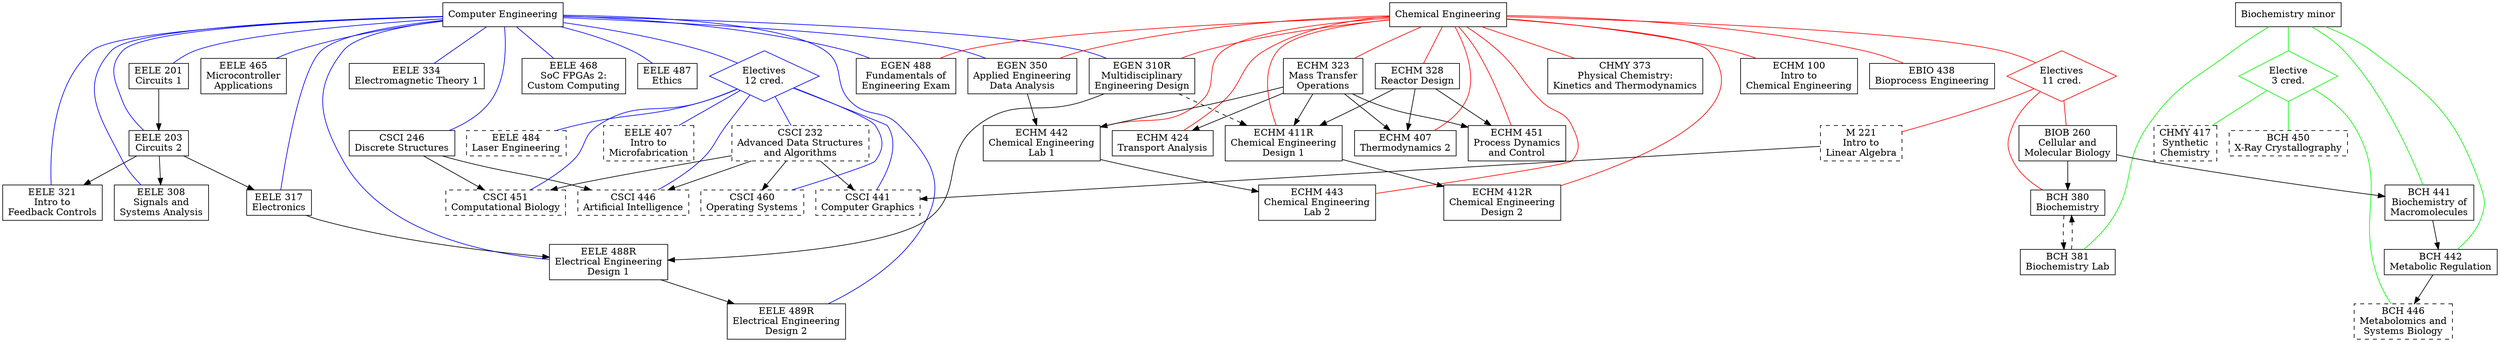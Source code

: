 digraph future {

    {node [shape=box];
    {rank=same;
        "Computer Engineering" ->
        "Chemical Engineering" ->
        "Biochemistry minor"
	[arrowhead=none,color=invis];
	}
    }

    {node [shape=box];

        "ECHM 100"  [label="\N\nIntro to\nChemical Engineering"];
        "EGEN 350"  [label="\N\nApplied Engineering\nData Analysis"];
        "EBIO 438"  [label="\N\nBioprocess Engineering"];
        "EGEN 310R" [label="\N\nMultidisciplinary\nEngineering Design"];
        "ECHM 323"  [label="\N\nMass Transfer\nOperations"];
        "ECHM 328"  [label="\N\nReactor Design"];
        "ECHM 411R" [label="\N\nChemical Engineering\nDesign 1"];
        "ECHM 442"  [label="\N\nChemical Engineering\nLab 1"];
        "ECHM 407"  [label="\N\nThermodynamics 2"];
        "ECHM 424"  [label="\N\nTransport Analysis"];
        "ECHM 412R" [label="\N\nChemical Engineering\nDesign 2"];
        "ECHM 451"  [label="\N\nProcess Dynamics\nand Control"];
        "CHMY 373"  [label="\N\nPhysical Chemistry:\nKinetics and Thermodynamics"];
        "EGEN 488"  [label="\N\nFundamentals of\nEngineering Exam"];
        "ECHM 443"  [label="\N\nChemical Engineering\nLab 2"];
        CHELECTIVES [label="Electives\n11 cred.",shape=diamond,color=red]

        "EELE 201"  [label="\N\nCircuits 1"];
        "EELE 203"  [label="\N\nCircuits 2"];
        "EELE 308"  [label="\N\nSignals and\nSystems Analysis"];
        "EELE 317"  [label="\N\nElectronics"];
        "CSCI 246"  [label="\N\nDiscrete Structures"];
        "EELE 465"  [label="\N\nMicrocontroller\nApplications"];
        "EELE 321"  [label="\N\nIntro to\nFeedback Controls"];
        "EELE 334"  [label="\N\nElectromagnetic Theory 1"];
        "EELE 488R" [label="\N\nElectrical Engineering\nDesign 1"];
        "EELE 468"  [label="\N\nSoC FPGAs 2:\nCustom Computing"];
        "EELE 489R" [label="\N\nElectrical Engineering\nDesign 2"];
        "EELE 487"  [label="\N\nEthics"];
        COELECTIVES [label="Electives\n12 cred.",shape=diamond,color=blue]

        "BCH 441"   [label="\N\nBiochemistry of\nMacromolecules"];
        "BCH 442"   [label="\N\nMetabolic Regulation"];
        "BCH 380"   [label="\N\nBiochemistry"];
        "BCH 381"   [label="\N\nBiochemistry Lab"];
        BCELECTIVES [label="Elective\n3 cred.",shape=diamond,color=green]

        "CHMY 417"  [label="\N\nSynthetic\nChemistry",style=dashed];
        "CSCI 460"  [label="\N\nOperating Systems",style=dashed];
        "CSCI 441"  [label="\N\nComputer Graphics",style=dashed];
        "EELE 484"  [label="\N\nLaser Engineering",style=dashed];
        "EELE 407"  [label="\N\nIntro to\nMicrofabrication",style=dashed];
	"CSCI 446"  [label="\N\nArtificial Intelligence",style=dashed];
	"CSCI 451"  [label="\N\nComputational Biology",style=dashed];
	"BCH 446"   [label="\N\nMetabolomics and\nSystems Biology",style=dashed];
	"BCH 450"   [label="\N\nX-Ray Crystallography",style=dashed];

        "BIOB 260"  [label="\N\nCellular and\nMolecular Biology"];
        "CSCI 232"  [label="\N\nAdvanced Data Structures\nand Algorithms",style=dashed];
	"M 221"     [label="\N\nIntro to\nLinear Algebra",style=dashed];
    }

    "Chemical Engineering" -> { "ECHM 100" "EGEN 350" "EBIO 438"
        "EGEN 310R" "ECHM 323" "ECHM 328" "ECHM 411R" "ECHM 442"
        "ECHM 407" "ECHM 424" "ECHM 412R" "ECHM 451" "CHMY 373"
        "EGEN 488" "ECHM 443" CHELECTIVES }
        [arrowhead=none,color=red];

    "Computer Engineering" -> { "EELE 201" "EGEN 350" "EELE 203"
        "EGEN 310R" "EELE 308" "EELE 317" "CSCI 246" "EELE 465"
        "EELE 321" "EELE 334" "EELE 488R" "EELE 468" "EGEN 488"
        "EELE 489R" "EELE 487" COELECTIVES }
        [arrowhead=none,color=blue];

    "Biochemistry minor" -> { "BCH 441" "BCH 442" "BCH 381"
        BCELECTIVES }
        [arrowhead=none,color=green];

    { "ECHM 323" "ECHM 328" } -> "ECHM 411R";
    "EGEN 310R" -> "ECHM 411R" [style=dashed];
    { "ECHM 323" "EGEN 350" } -> "ECHM 442";
    { "ECHM 323" "ECHM 328"} -> "ECHM 407";
    "ECHM 323" -> "ECHM 424";
    "ECHM 411R" -> "ECHM 412R";
    { "ECHM 323" "ECHM 328" } -> "ECHM 451";
    "ECHM 442" -> "ECHM 443";

    "EELE 201" -> "EELE 203";
    "EELE 203" -> "EELE 308";
    "EELE 203" -> "EELE 317";
    "EELE 203" -> "EELE 321";
    { "EELE 317" "EGEN 310R" } -> "EELE 488R";
    "EELE 488R" -> "EELE 489R";
    COELECTIVES;

    "BIOB 260" -> "BCH 380";
    "BCH 380" -> "BCH 381" [style=dashed];
    "BCH 381" -> "BCH 380" [style=dashed];
    "BIOB 260" -> "BCH 441";
    "BCH 441" -> "BCH 442";
    "BCH 442" -> "BCH 446";

    // Electives
    CHELECTIVES -> { "BIOB 260" "BCH 380" "M 221" }
    [arrowhead=none,color=red];

    COELECTIVES -> { "EELE 484" "EELE 407" "CSCI 460" "CSCI 232" "CSCI 441" "CSCI 446" "CSCI 451" }
    [arrowhead=none,color=blue];

    BCELECTIVES -> { "CHMY 417" "BCH 446" "BCH 450" }
    [arrowhead=none,color=green];

    "CSCI 232" -> { "CSCI 441" "CSCI 460" };
    "M 221" -> "CSCI 441";
    { "CSCI 246" "CSCI 232" } -> { "CSCI 446" "CSCI 451" };
}
